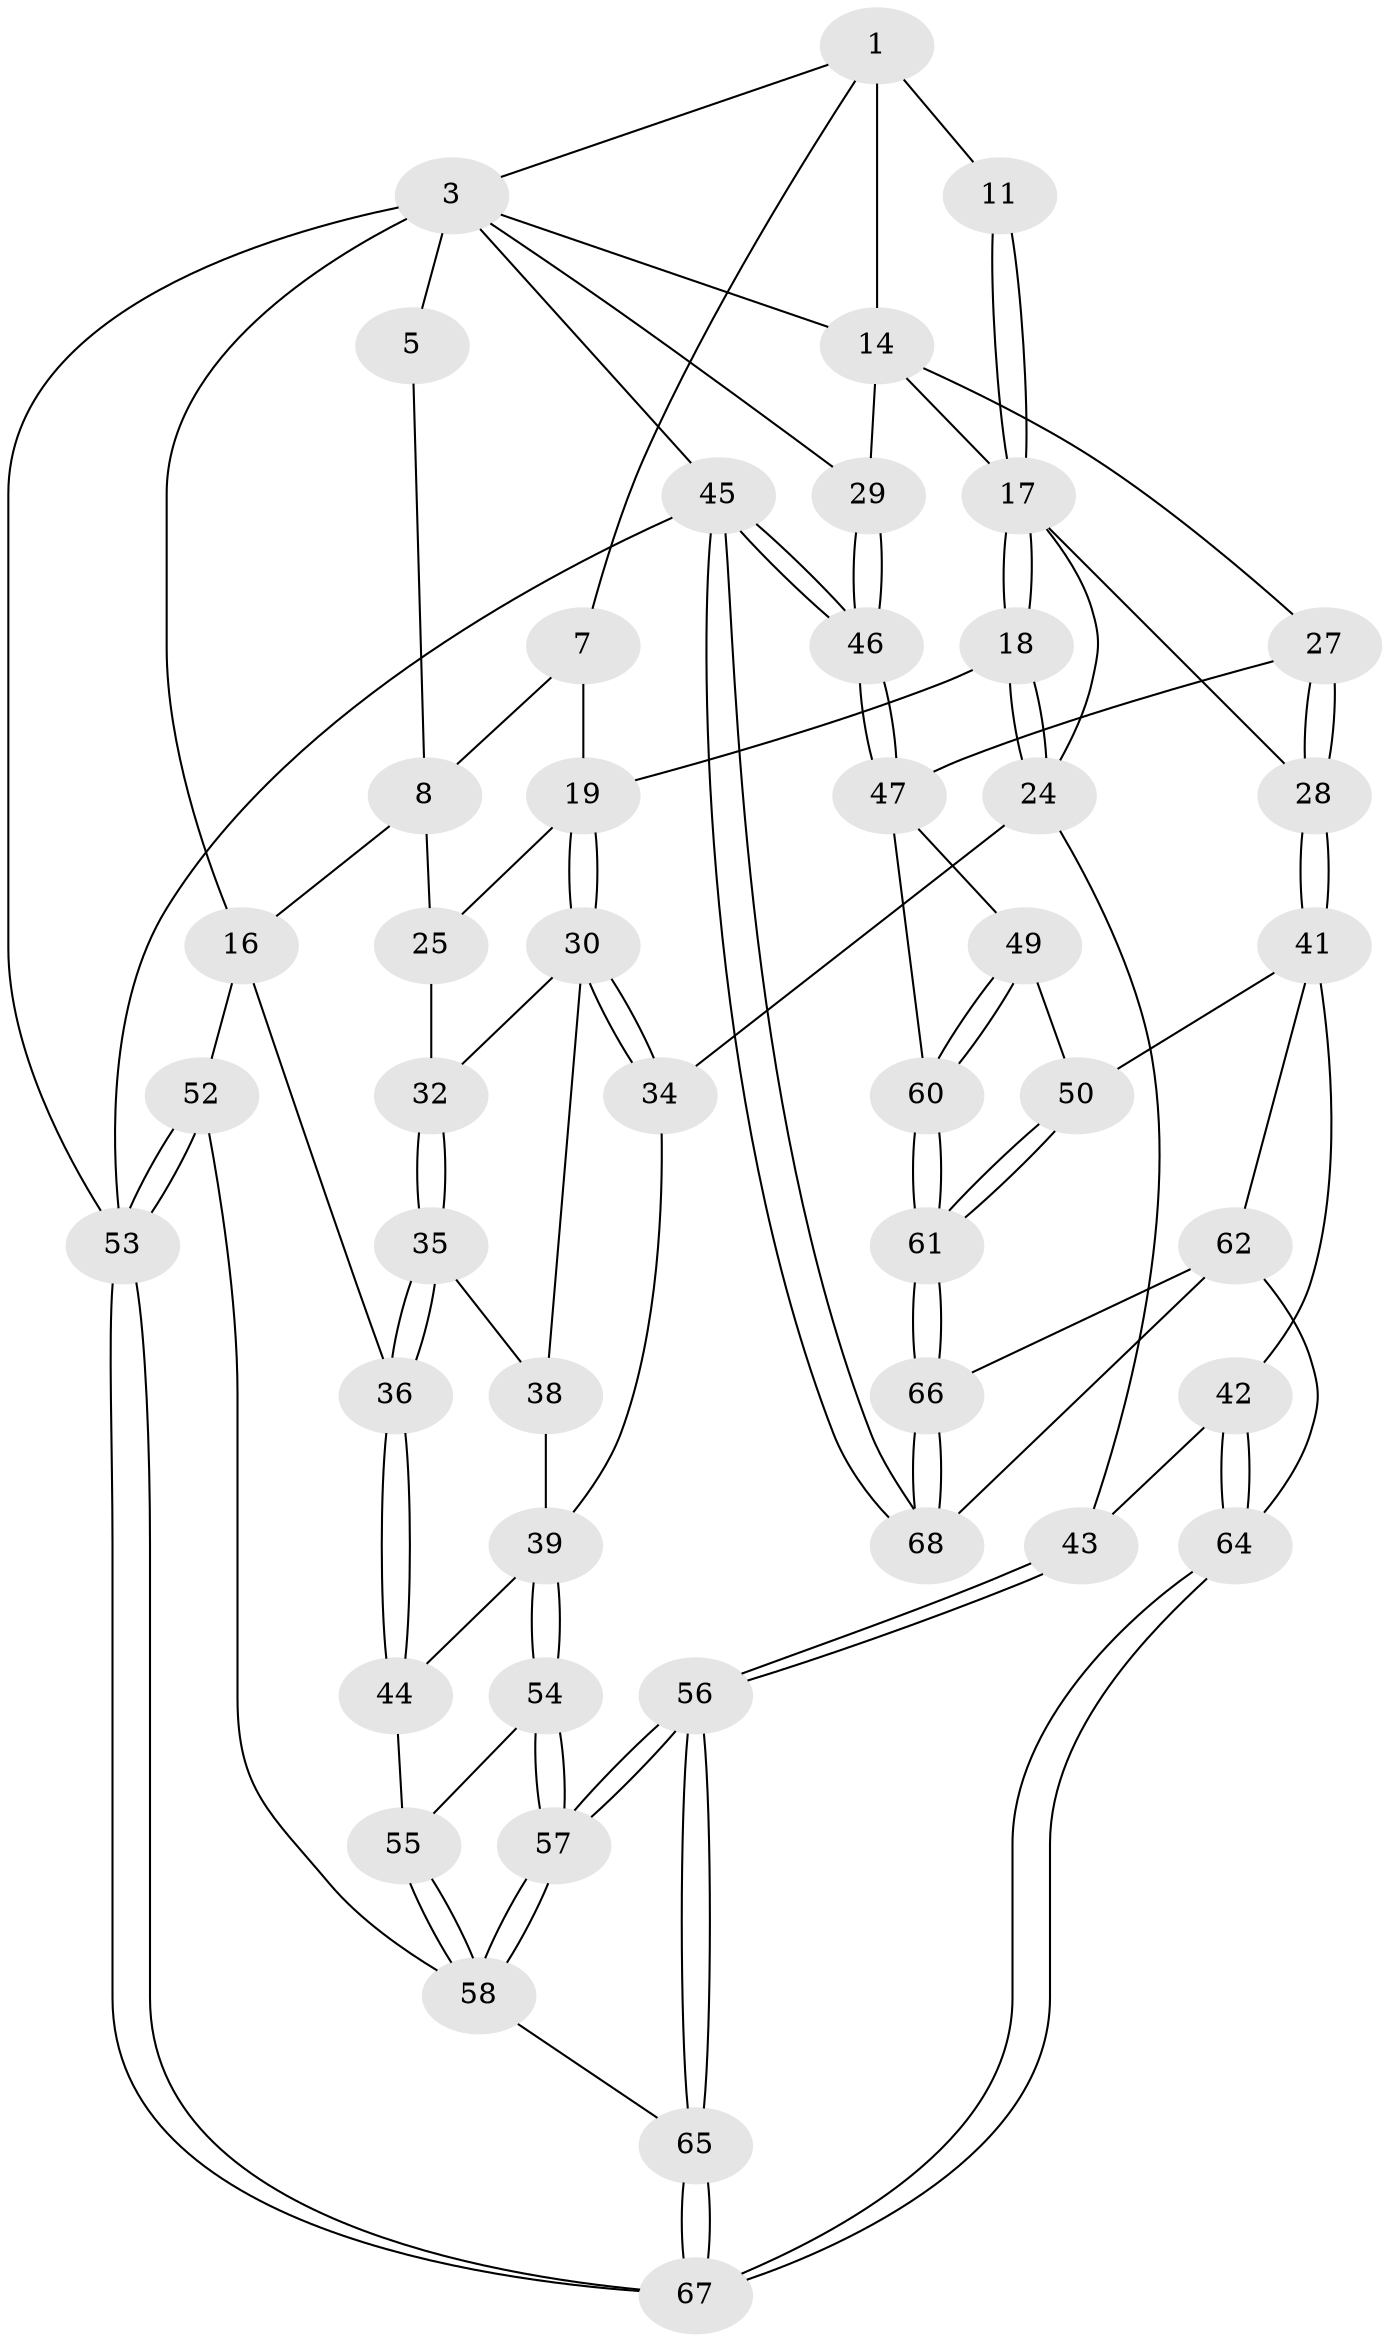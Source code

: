 // original degree distribution, {3: 0.029411764705882353, 4: 0.2647058823529412, 5: 0.47058823529411764, 6: 0.23529411764705882}
// Generated by graph-tools (version 1.1) at 2025/21/03/04/25 18:21:04]
// undirected, 47 vertices, 111 edges
graph export_dot {
graph [start="1"]
  node [color=gray90,style=filled];
  1 [pos="+0.7713936521899775+0",super="+6+2"];
  3 [pos="+1+0.0591839979777179",super="+13+4"];
  5 [pos="+0.7617737160189619+0",super="+9"];
  7 [pos="+0.45909283249474614+0.23691454390959088"];
  8 [pos="+0.41661192650000195+0.14452633790267652",super="+15"];
  11 [pos="+0.8162488023900025+0.23741435594583157"];
  14 [pos="+1+0.3147242244065284",super="+21"];
  16 [pos="+0+0.198687689194255",super="+37"];
  17 [pos="+0.8198908146274732+0.26739341074966766",super="+22"];
  18 [pos="+0.6699384075584695+0.353425487702783"];
  19 [pos="+0.46219320415971105+0.2690190942845085",super="+20"];
  24 [pos="+0.7017869646193947+0.5227199328658338",super="+33"];
  25 [pos="+0.01594210568309131+0.3183797381018449"];
  27 [pos="+0.856337107359266+0.5417308513517285"];
  28 [pos="+0.8070300026675015+0.5543233862416109"];
  29 [pos="+1+0.5355381345494775"];
  30 [pos="+0.4039969800144963+0.40438654654274153",super="+31"];
  32 [pos="+0.018501643371861474+0.3206992580233293"];
  34 [pos="+0.4818209083211018+0.6170665994800139"];
  35 [pos="+0.07566541984896265+0.5035770087986214"];
  36 [pos="+0.025147251916083784+0.7080979873910029"];
  38 [pos="+0.19779222188113468+0.5803263710406297"];
  39 [pos="+0.3407527397039953+0.6852706512319903",super="+40"];
  41 [pos="+0.7696263482123501+0.7904764706328251",super="+51"];
  42 [pos="+0.7231436487505108+0.7949948994495523"];
  43 [pos="+0.5748046486193497+0.7677030089246611"];
  44 [pos="+0.14799537960608353+0.687742486724244"];
  45 [pos="+1+1"];
  46 [pos="+1+0.7009334700773144"];
  47 [pos="+1+0.7023040581803391",super="+48"];
  49 [pos="+0.881017471272038+0.7925843734579509"];
  50 [pos="+0.8506393749744457+0.8004376110979422"];
  52 [pos="+0+0.8750913444860069"];
  53 [pos="+0+1"];
  54 [pos="+0.31516819541492047+0.7934783491448464"];
  55 [pos="+0.19521942215360072+0.8078005439355634"];
  56 [pos="+0.4185543502327289+1"];
  57 [pos="+0.32198359282375694+0.8583154973407422"];
  58 [pos="+0.17875647835829858+0.8502708828763553",super="+59"];
  60 [pos="+1+0.7594015081198952"];
  61 [pos="+0.9228774730326919+0.9738729110276941"];
  62 [pos="+0.7965912015353578+0.8414268618792451",super="+63"];
  64 [pos="+0.6569721992506138+1"];
  65 [pos="+0.41717837115283607+1"];
  66 [pos="+0.8870206662102884+1"];
  67 [pos="+0.41723852662149646+1"];
  68 [pos="+0.8830511192618737+1"];
  1 -- 11 [weight=2];
  1 -- 7;
  1 -- 3;
  1 -- 14;
  3 -- 29;
  3 -- 14;
  3 -- 16;
  3 -- 53;
  3 -- 5 [weight=2];
  3 -- 45;
  5 -- 8;
  7 -- 8;
  7 -- 19;
  8 -- 16;
  8 -- 25;
  11 -- 17;
  11 -- 17;
  14 -- 17;
  14 -- 27;
  14 -- 29;
  16 -- 36;
  16 -- 52;
  17 -- 18;
  17 -- 18;
  17 -- 24;
  17 -- 28;
  18 -- 19;
  18 -- 24;
  18 -- 24;
  19 -- 30;
  19 -- 30;
  19 -- 25;
  24 -- 34;
  24 -- 43;
  25 -- 32;
  27 -- 28;
  27 -- 28;
  27 -- 47;
  28 -- 41;
  28 -- 41;
  29 -- 46;
  29 -- 46;
  30 -- 34;
  30 -- 34;
  30 -- 32;
  30 -- 38;
  32 -- 35;
  32 -- 35;
  34 -- 39;
  35 -- 36;
  35 -- 36;
  35 -- 38;
  36 -- 44;
  36 -- 44;
  38 -- 39;
  39 -- 54;
  39 -- 54;
  39 -- 44;
  41 -- 42;
  41 -- 50;
  41 -- 62;
  42 -- 43;
  42 -- 64;
  42 -- 64;
  43 -- 56;
  43 -- 56;
  44 -- 55;
  45 -- 46;
  45 -- 46;
  45 -- 68;
  45 -- 68;
  45 -- 53;
  46 -- 47;
  46 -- 47;
  47 -- 60;
  47 -- 49;
  49 -- 50;
  49 -- 60;
  49 -- 60;
  50 -- 61;
  50 -- 61;
  52 -- 53;
  52 -- 53;
  52 -- 58;
  53 -- 67;
  53 -- 67;
  54 -- 55;
  54 -- 57;
  54 -- 57;
  55 -- 58;
  55 -- 58;
  56 -- 57;
  56 -- 57;
  56 -- 65;
  56 -- 65;
  57 -- 58;
  57 -- 58;
  58 -- 65;
  60 -- 61;
  60 -- 61;
  61 -- 66;
  61 -- 66;
  62 -- 66;
  62 -- 64;
  62 -- 68;
  64 -- 67;
  64 -- 67;
  65 -- 67;
  65 -- 67;
  66 -- 68;
  66 -- 68;
}
